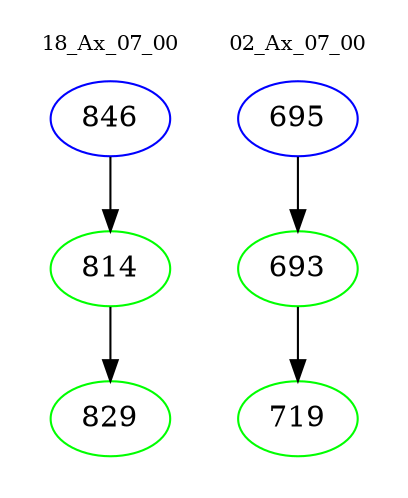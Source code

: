 digraph{
subgraph cluster_0 {
color = white
label = "18_Ax_07_00";
fontsize=10;
T0_846 [label="846", color="blue"]
T0_846 -> T0_814 [color="black"]
T0_814 [label="814", color="green"]
T0_814 -> T0_829 [color="black"]
T0_829 [label="829", color="green"]
}
subgraph cluster_1 {
color = white
label = "02_Ax_07_00";
fontsize=10;
T1_695 [label="695", color="blue"]
T1_695 -> T1_693 [color="black"]
T1_693 [label="693", color="green"]
T1_693 -> T1_719 [color="black"]
T1_719 [label="719", color="green"]
}
}
